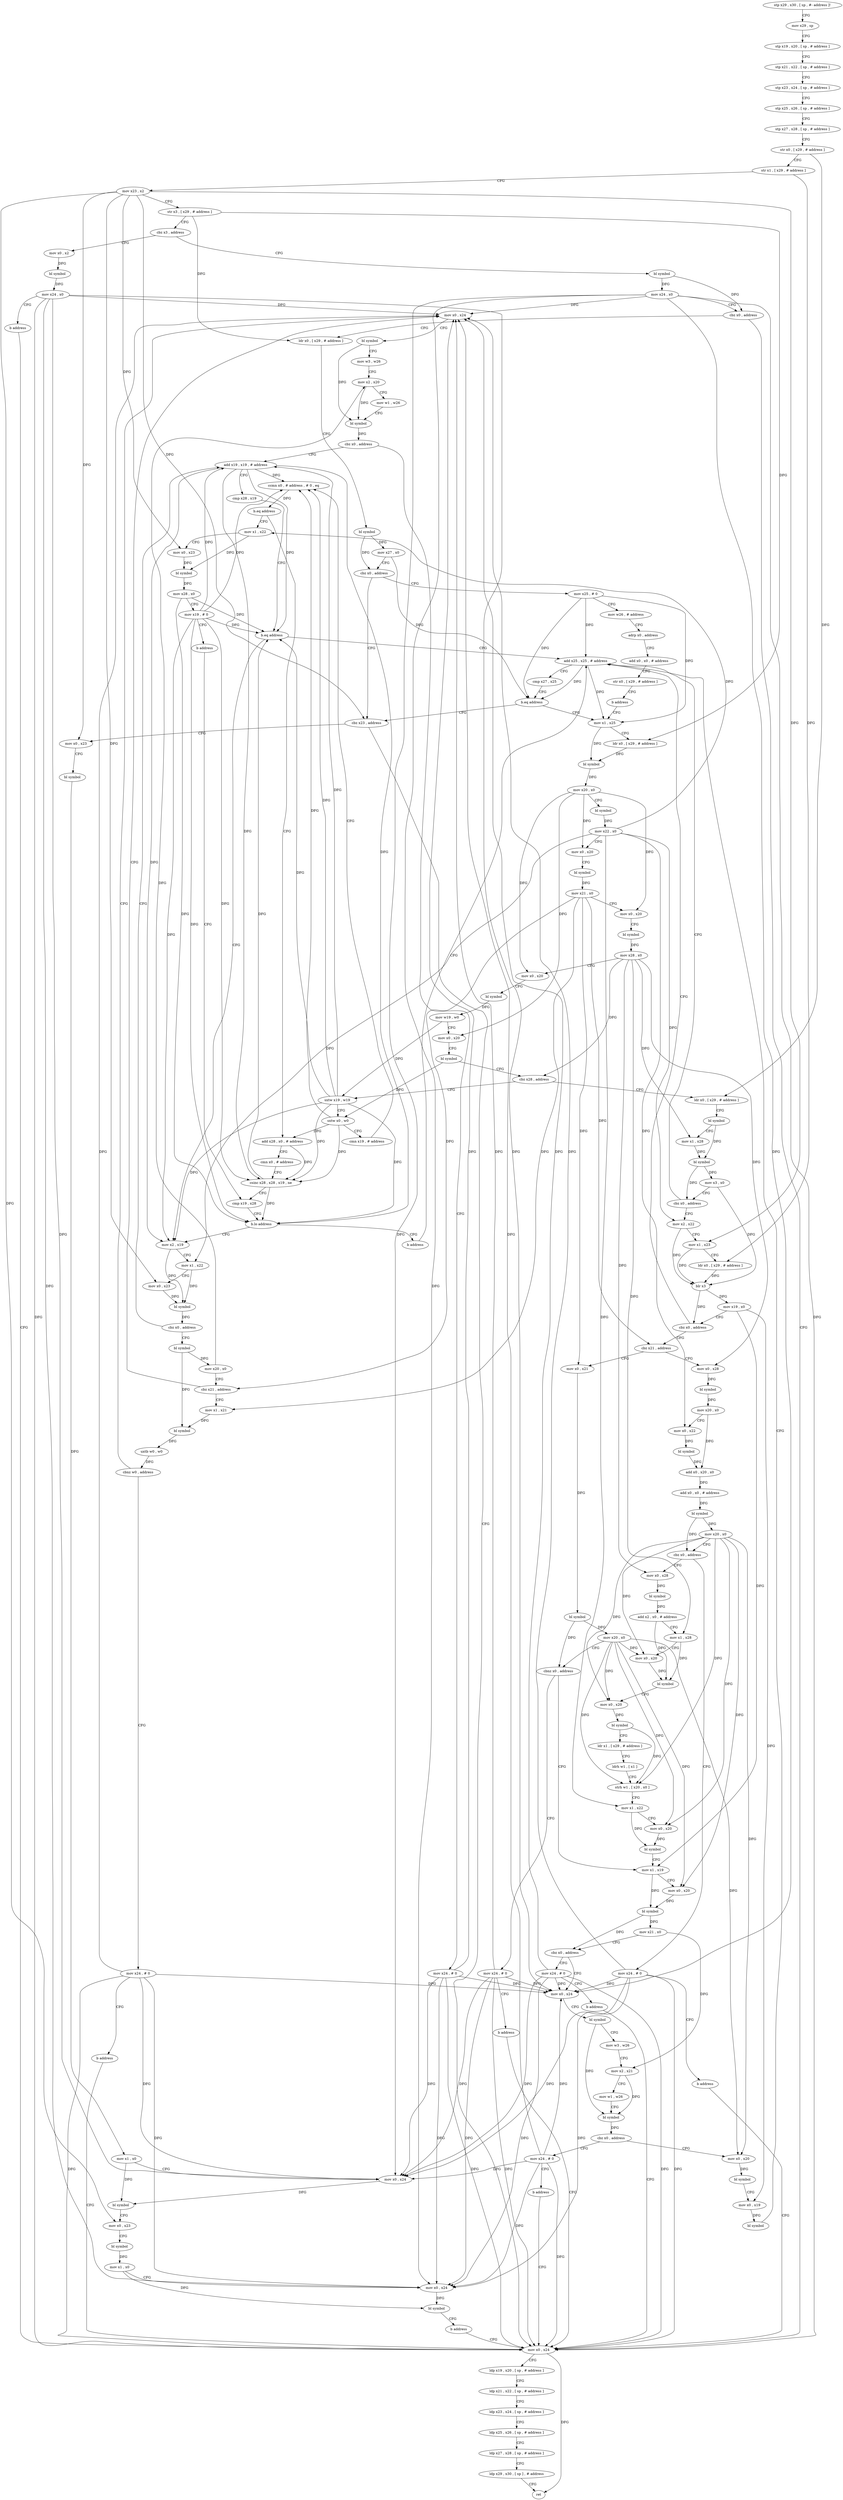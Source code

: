 digraph "func" {
"100100" [label = "stp x29 , x30 , [ sp , #- address ]!" ]
"100104" [label = "mov x29 , sp" ]
"100108" [label = "stp x19 , x20 , [ sp , # address ]" ]
"100112" [label = "stp x21 , x22 , [ sp , # address ]" ]
"100116" [label = "stp x23 , x24 , [ sp , # address ]" ]
"100120" [label = "stp x25 , x26 , [ sp , # address ]" ]
"100124" [label = "stp x27 , x28 , [ sp , # address ]" ]
"100128" [label = "str x0 , [ x29 , # address ]" ]
"100132" [label = "str x1 , [ x29 , # address ]" ]
"100136" [label = "mov x23 , x2" ]
"100140" [label = "str x3 , [ x29 , # address ]" ]
"100144" [label = "cbz x3 , address" ]
"100200" [label = "mov x0 , x2" ]
"100148" [label = "bl symbol" ]
"100204" [label = "bl symbol" ]
"100208" [label = "mov x24 , x0" ]
"100212" [label = "b address" ]
"100776" [label = "mov x0 , x24" ]
"100152" [label = "mov x24 , x0" ]
"100156" [label = "cbz x0 , address" ]
"100160" [label = "ldr x0 , [ x29 , # address ]" ]
"100780" [label = "ldp x19 , x20 , [ sp , # address ]" ]
"100784" [label = "ldp x21 , x22 , [ sp , # address ]" ]
"100788" [label = "ldp x23 , x24 , [ sp , # address ]" ]
"100792" [label = "ldp x25 , x26 , [ sp , # address ]" ]
"100796" [label = "ldp x27 , x28 , [ sp , # address ]" ]
"100800" [label = "ldp x29 , x30 , [ sp ] , # address" ]
"100804" [label = "ret" ]
"100164" [label = "bl symbol" ]
"100168" [label = "mov x27 , x0" ]
"100172" [label = "cbz x0 , address" ]
"100700" [label = "cbz x23 , address" ]
"100176" [label = "mov x25 , # 0" ]
"100704" [label = "mov x0 , x23" ]
"100180" [label = "mov w26 , # address" ]
"100184" [label = "adrp x0 , address" ]
"100188" [label = "add x0 , x0 , # address" ]
"100192" [label = "str x0 , [ x29 , # address ]" ]
"100196" [label = "b address" ]
"100388" [label = "mov x1 , x25" ]
"100708" [label = "bl symbol" ]
"100712" [label = "mov x1 , x0" ]
"100716" [label = "mov x0 , x24" ]
"100720" [label = "bl symbol" ]
"100724" [label = "mov x0 , x23" ]
"100728" [label = "bl symbol" ]
"100732" [label = "mov x1 , x0" ]
"100736" [label = "mov x0 , x24" ]
"100740" [label = "bl symbol" ]
"100744" [label = "b address" ]
"100392" [label = "ldr x0 , [ x29 , # address ]" ]
"100396" [label = "bl symbol" ]
"100400" [label = "mov x20 , x0" ]
"100404" [label = "bl symbol" ]
"100408" [label = "mov x22 , x0" ]
"100412" [label = "mov x0 , x20" ]
"100416" [label = "bl symbol" ]
"100420" [label = "mov x21 , x0" ]
"100424" [label = "mov x0 , x20" ]
"100428" [label = "bl symbol" ]
"100432" [label = "mov x28 , x0" ]
"100436" [label = "mov x0 , x20" ]
"100440" [label = "bl symbol" ]
"100444" [label = "mov w19 , w0" ]
"100448" [label = "mov x0 , x20" ]
"100452" [label = "bl symbol" ]
"100456" [label = "cbz x28 , address" ]
"100536" [label = "sxtw x19 , w19" ]
"100460" [label = "ldr x0 , [ x29 , # address ]" ]
"100540" [label = "sxtw x0 , w0" ]
"100544" [label = "cmn x19 , # address" ]
"100548" [label = "ccmn x0 , # address , # 0 , eq" ]
"100552" [label = "b.eq address" ]
"100580" [label = "mov x1 , x22" ]
"100556" [label = "add x28 , x0 , # address" ]
"100464" [label = "bl symbol" ]
"100468" [label = "mov x1 , x28" ]
"100472" [label = "bl symbol" ]
"100476" [label = "mov x3 , x0" ]
"100480" [label = "cbz x0 , address" ]
"100376" [label = "add x25 , x25 , # address" ]
"100484" [label = "mov x2 , x22" ]
"100584" [label = "mov x0 , x23" ]
"100588" [label = "bl symbol" ]
"100592" [label = "mov x28 , x0" ]
"100596" [label = "mov x19 , # 0" ]
"100600" [label = "b address" ]
"100568" [label = "cmp x19 , x28" ]
"100560" [label = "cmn x0 , # address" ]
"100564" [label = "csinc x28 , x28 , x19 , ne" ]
"100380" [label = "cmp x27 , x25" ]
"100384" [label = "b.eq address" ]
"100488" [label = "mov x1 , x23" ]
"100492" [label = "ldr x0 , [ x29 , # address ]" ]
"100496" [label = "blr x3" ]
"100500" [label = "mov x19 , x0" ]
"100504" [label = "cbz x0 , address" ]
"100508" [label = "cbz x21 , address" ]
"100572" [label = "b.lo address" ]
"100644" [label = "mov x2 , x19" ]
"100576" [label = "b address" ]
"100648" [label = "mov x1 , x22" ]
"100652" [label = "mov x0 , x23" ]
"100656" [label = "bl symbol" ]
"100660" [label = "cbz x0 , address" ]
"100632" [label = "add x19 , x19 , # address" ]
"100664" [label = "bl symbol" ]
"100216" [label = "mov x0 , x28" ]
"100512" [label = "mov x0 , x21" ]
"100636" [label = "cmp x28 , x19" ]
"100640" [label = "b.eq address" ]
"100668" [label = "mov x20 , x0" ]
"100672" [label = "cbz x21 , address" ]
"100604" [label = "mov x0 , x24" ]
"100676" [label = "mov x1 , x21" ]
"100220" [label = "bl symbol" ]
"100224" [label = "mov x20 , x0" ]
"100228" [label = "mov x0 , x22" ]
"100232" [label = "bl symbol" ]
"100236" [label = "add x0 , x20 , x0" ]
"100240" [label = "add x0 , x0 , # address" ]
"100244" [label = "bl symbol" ]
"100248" [label = "mov x20 , x0" ]
"100252" [label = "cbz x0 , address" ]
"100748" [label = "mov x24 , # 0" ]
"100256" [label = "mov x0 , x28" ]
"100516" [label = "bl symbol" ]
"100520" [label = "mov x20 , x0" ]
"100524" [label = "cbnz x0 , address" ]
"100312" [label = "mov x1 , x19" ]
"100528" [label = "mov x24 , # 0" ]
"100608" [label = "bl symbol" ]
"100612" [label = "mov w3 , w26" ]
"100616" [label = "mov x2 , x20" ]
"100620" [label = "mov w1 , w26" ]
"100624" [label = "bl symbol" ]
"100628" [label = "cbz x0 , address" ]
"100772" [label = "mov x24 , # 0" ]
"100680" [label = "bl symbol" ]
"100684" [label = "uxtb w0 , w0" ]
"100688" [label = "cbnz w0 , address" ]
"100692" [label = "mov x24 , # 0" ]
"100752" [label = "b address" ]
"100260" [label = "bl symbol" ]
"100264" [label = "add x2 , x0 , # address" ]
"100268" [label = "mov x1 , x28" ]
"100272" [label = "mov x0 , x20" ]
"100276" [label = "bl symbol" ]
"100280" [label = "mov x0 , x20" ]
"100284" [label = "bl symbol" ]
"100288" [label = "ldr x1 , [ x29 , # address ]" ]
"100292" [label = "ldrh w1 , [ x1 ]" ]
"100296" [label = "strh w1 , [ x20 , x0 ]" ]
"100300" [label = "mov x1 , x22" ]
"100304" [label = "mov x0 , x20" ]
"100308" [label = "bl symbol" ]
"100316" [label = "mov x0 , x20" ]
"100320" [label = "bl symbol" ]
"100324" [label = "mov x21 , x0" ]
"100328" [label = "cbz x0 , address" ]
"100756" [label = "mov x24 , # 0" ]
"100332" [label = "mov x0 , x24" ]
"100532" [label = "b address" ]
"100696" [label = "b address" ]
"100760" [label = "b address" ]
"100336" [label = "bl symbol" ]
"100340" [label = "mov w3 , w26" ]
"100344" [label = "mov x2 , x21" ]
"100348" [label = "mov w1 , w26" ]
"100352" [label = "bl symbol" ]
"100356" [label = "cbz x0 , address" ]
"100764" [label = "mov x24 , # 0" ]
"100360" [label = "mov x0 , x20" ]
"100768" [label = "b address" ]
"100364" [label = "bl symbol" ]
"100368" [label = "mov x0 , x19" ]
"100372" [label = "bl symbol" ]
"100100" -> "100104" [ label = "CFG" ]
"100104" -> "100108" [ label = "CFG" ]
"100108" -> "100112" [ label = "CFG" ]
"100112" -> "100116" [ label = "CFG" ]
"100116" -> "100120" [ label = "CFG" ]
"100120" -> "100124" [ label = "CFG" ]
"100124" -> "100128" [ label = "CFG" ]
"100128" -> "100132" [ label = "CFG" ]
"100128" -> "100460" [ label = "DFG" ]
"100132" -> "100136" [ label = "CFG" ]
"100132" -> "100492" [ label = "DFG" ]
"100136" -> "100140" [ label = "CFG" ]
"100136" -> "100700" [ label = "DFG" ]
"100136" -> "100704" [ label = "DFG" ]
"100136" -> "100724" [ label = "DFG" ]
"100136" -> "100488" [ label = "DFG" ]
"100136" -> "100584" [ label = "DFG" ]
"100136" -> "100652" [ label = "DFG" ]
"100140" -> "100144" [ label = "CFG" ]
"100140" -> "100160" [ label = "DFG" ]
"100140" -> "100392" [ label = "DFG" ]
"100144" -> "100200" [ label = "CFG" ]
"100144" -> "100148" [ label = "CFG" ]
"100200" -> "100204" [ label = "DFG" ]
"100148" -> "100152" [ label = "DFG" ]
"100148" -> "100156" [ label = "DFG" ]
"100204" -> "100208" [ label = "DFG" ]
"100208" -> "100212" [ label = "CFG" ]
"100208" -> "100776" [ label = "DFG" ]
"100208" -> "100716" [ label = "DFG" ]
"100208" -> "100736" [ label = "DFG" ]
"100208" -> "100332" [ label = "DFG" ]
"100208" -> "100604" [ label = "DFG" ]
"100212" -> "100776" [ label = "CFG" ]
"100776" -> "100780" [ label = "CFG" ]
"100776" -> "100804" [ label = "DFG" ]
"100152" -> "100156" [ label = "CFG" ]
"100152" -> "100776" [ label = "DFG" ]
"100152" -> "100716" [ label = "DFG" ]
"100152" -> "100736" [ label = "DFG" ]
"100152" -> "100332" [ label = "DFG" ]
"100152" -> "100604" [ label = "DFG" ]
"100156" -> "100776" [ label = "CFG" ]
"100156" -> "100160" [ label = "CFG" ]
"100160" -> "100164" [ label = "CFG" ]
"100780" -> "100784" [ label = "CFG" ]
"100784" -> "100788" [ label = "CFG" ]
"100788" -> "100792" [ label = "CFG" ]
"100792" -> "100796" [ label = "CFG" ]
"100796" -> "100800" [ label = "CFG" ]
"100800" -> "100804" [ label = "CFG" ]
"100164" -> "100168" [ label = "DFG" ]
"100164" -> "100172" [ label = "DFG" ]
"100168" -> "100172" [ label = "CFG" ]
"100168" -> "100384" [ label = "DFG" ]
"100172" -> "100700" [ label = "CFG" ]
"100172" -> "100176" [ label = "CFG" ]
"100700" -> "100776" [ label = "CFG" ]
"100700" -> "100704" [ label = "CFG" ]
"100176" -> "100180" [ label = "CFG" ]
"100176" -> "100388" [ label = "DFG" ]
"100176" -> "100376" [ label = "DFG" ]
"100176" -> "100384" [ label = "DFG" ]
"100704" -> "100708" [ label = "CFG" ]
"100180" -> "100184" [ label = "CFG" ]
"100184" -> "100188" [ label = "CFG" ]
"100188" -> "100192" [ label = "CFG" ]
"100192" -> "100196" [ label = "CFG" ]
"100196" -> "100388" [ label = "CFG" ]
"100388" -> "100392" [ label = "CFG" ]
"100388" -> "100396" [ label = "DFG" ]
"100708" -> "100712" [ label = "DFG" ]
"100712" -> "100716" [ label = "CFG" ]
"100712" -> "100720" [ label = "DFG" ]
"100716" -> "100720" [ label = "DFG" ]
"100720" -> "100724" [ label = "CFG" ]
"100724" -> "100728" [ label = "CFG" ]
"100728" -> "100732" [ label = "DFG" ]
"100732" -> "100736" [ label = "CFG" ]
"100732" -> "100740" [ label = "DFG" ]
"100736" -> "100740" [ label = "DFG" ]
"100740" -> "100744" [ label = "CFG" ]
"100744" -> "100776" [ label = "CFG" ]
"100392" -> "100396" [ label = "DFG" ]
"100396" -> "100400" [ label = "DFG" ]
"100400" -> "100404" [ label = "CFG" ]
"100400" -> "100412" [ label = "DFG" ]
"100400" -> "100424" [ label = "DFG" ]
"100400" -> "100436" [ label = "DFG" ]
"100400" -> "100448" [ label = "DFG" ]
"100404" -> "100408" [ label = "DFG" ]
"100408" -> "100412" [ label = "CFG" ]
"100408" -> "100484" [ label = "DFG" ]
"100408" -> "100580" [ label = "DFG" ]
"100408" -> "100228" [ label = "DFG" ]
"100408" -> "100300" [ label = "DFG" ]
"100408" -> "100648" [ label = "DFG" ]
"100412" -> "100416" [ label = "CFG" ]
"100416" -> "100420" [ label = "DFG" ]
"100420" -> "100424" [ label = "CFG" ]
"100420" -> "100508" [ label = "DFG" ]
"100420" -> "100512" [ label = "DFG" ]
"100420" -> "100672" [ label = "DFG" ]
"100420" -> "100676" [ label = "DFG" ]
"100424" -> "100428" [ label = "CFG" ]
"100428" -> "100432" [ label = "DFG" ]
"100432" -> "100436" [ label = "CFG" ]
"100432" -> "100456" [ label = "DFG" ]
"100432" -> "100468" [ label = "DFG" ]
"100432" -> "100216" [ label = "DFG" ]
"100432" -> "100256" [ label = "DFG" ]
"100432" -> "100268" [ label = "DFG" ]
"100436" -> "100440" [ label = "CFG" ]
"100440" -> "100444" [ label = "DFG" ]
"100444" -> "100448" [ label = "CFG" ]
"100444" -> "100536" [ label = "DFG" ]
"100448" -> "100452" [ label = "CFG" ]
"100452" -> "100456" [ label = "CFG" ]
"100452" -> "100540" [ label = "DFG" ]
"100456" -> "100536" [ label = "CFG" ]
"100456" -> "100460" [ label = "CFG" ]
"100536" -> "100540" [ label = "CFG" ]
"100536" -> "100548" [ label = "DFG" ]
"100536" -> "100572" [ label = "DFG" ]
"100536" -> "100564" [ label = "DFG" ]
"100536" -> "100644" [ label = "DFG" ]
"100536" -> "100632" [ label = "DFG" ]
"100536" -> "100640" [ label = "DFG" ]
"100460" -> "100464" [ label = "CFG" ]
"100540" -> "100544" [ label = "CFG" ]
"100540" -> "100548" [ label = "DFG" ]
"100540" -> "100556" [ label = "DFG" ]
"100540" -> "100564" [ label = "DFG" ]
"100544" -> "100548" [ label = "CFG" ]
"100548" -> "100552" [ label = "DFG" ]
"100552" -> "100580" [ label = "CFG" ]
"100552" -> "100556" [ label = "CFG" ]
"100580" -> "100584" [ label = "CFG" ]
"100580" -> "100588" [ label = "DFG" ]
"100556" -> "100560" [ label = "CFG" ]
"100556" -> "100564" [ label = "DFG" ]
"100464" -> "100468" [ label = "CFG" ]
"100464" -> "100472" [ label = "DFG" ]
"100468" -> "100472" [ label = "DFG" ]
"100472" -> "100476" [ label = "DFG" ]
"100472" -> "100480" [ label = "DFG" ]
"100476" -> "100480" [ label = "CFG" ]
"100476" -> "100496" [ label = "DFG" ]
"100480" -> "100376" [ label = "CFG" ]
"100480" -> "100484" [ label = "CFG" ]
"100376" -> "100380" [ label = "CFG" ]
"100376" -> "100388" [ label = "DFG" ]
"100376" -> "100384" [ label = "DFG" ]
"100484" -> "100488" [ label = "CFG" ]
"100484" -> "100496" [ label = "DFG" ]
"100584" -> "100588" [ label = "DFG" ]
"100588" -> "100592" [ label = "DFG" ]
"100592" -> "100596" [ label = "CFG" ]
"100592" -> "100572" [ label = "DFG" ]
"100592" -> "100640" [ label = "DFG" ]
"100596" -> "100600" [ label = "CFG" ]
"100596" -> "100548" [ label = "DFG" ]
"100596" -> "100572" [ label = "DFG" ]
"100596" -> "100564" [ label = "DFG" ]
"100596" -> "100644" [ label = "DFG" ]
"100596" -> "100632" [ label = "DFG" ]
"100596" -> "100640" [ label = "DFG" ]
"100600" -> "100568" [ label = "CFG" ]
"100568" -> "100572" [ label = "CFG" ]
"100560" -> "100564" [ label = "CFG" ]
"100564" -> "100568" [ label = "CFG" ]
"100564" -> "100572" [ label = "DFG" ]
"100564" -> "100640" [ label = "DFG" ]
"100380" -> "100384" [ label = "CFG" ]
"100384" -> "100700" [ label = "CFG" ]
"100384" -> "100388" [ label = "CFG" ]
"100488" -> "100492" [ label = "CFG" ]
"100488" -> "100496" [ label = "DFG" ]
"100492" -> "100496" [ label = "DFG" ]
"100496" -> "100500" [ label = "DFG" ]
"100496" -> "100504" [ label = "DFG" ]
"100500" -> "100504" [ label = "CFG" ]
"100500" -> "100312" [ label = "DFG" ]
"100500" -> "100368" [ label = "DFG" ]
"100504" -> "100376" [ label = "CFG" ]
"100504" -> "100508" [ label = "CFG" ]
"100508" -> "100216" [ label = "CFG" ]
"100508" -> "100512" [ label = "CFG" ]
"100572" -> "100644" [ label = "CFG" ]
"100572" -> "100576" [ label = "CFG" ]
"100644" -> "100648" [ label = "CFG" ]
"100644" -> "100656" [ label = "DFG" ]
"100576" -> "100376" [ label = "CFG" ]
"100648" -> "100652" [ label = "CFG" ]
"100648" -> "100656" [ label = "DFG" ]
"100652" -> "100656" [ label = "DFG" ]
"100656" -> "100660" [ label = "DFG" ]
"100660" -> "100632" [ label = "CFG" ]
"100660" -> "100664" [ label = "CFG" ]
"100632" -> "100636" [ label = "CFG" ]
"100632" -> "100548" [ label = "DFG" ]
"100632" -> "100564" [ label = "DFG" ]
"100632" -> "100644" [ label = "DFG" ]
"100632" -> "100572" [ label = "DFG" ]
"100632" -> "100640" [ label = "DFG" ]
"100664" -> "100668" [ label = "DFG" ]
"100664" -> "100680" [ label = "DFG" ]
"100216" -> "100220" [ label = "DFG" ]
"100512" -> "100516" [ label = "DFG" ]
"100636" -> "100640" [ label = "CFG" ]
"100640" -> "100376" [ label = "CFG" ]
"100640" -> "100644" [ label = "CFG" ]
"100668" -> "100672" [ label = "CFG" ]
"100668" -> "100616" [ label = "DFG" ]
"100672" -> "100604" [ label = "CFG" ]
"100672" -> "100676" [ label = "CFG" ]
"100604" -> "100608" [ label = "CFG" ]
"100676" -> "100680" [ label = "DFG" ]
"100220" -> "100224" [ label = "DFG" ]
"100224" -> "100228" [ label = "CFG" ]
"100224" -> "100236" [ label = "DFG" ]
"100228" -> "100232" [ label = "DFG" ]
"100232" -> "100236" [ label = "DFG" ]
"100236" -> "100240" [ label = "DFG" ]
"100240" -> "100244" [ label = "DFG" ]
"100244" -> "100248" [ label = "DFG" ]
"100244" -> "100252" [ label = "DFG" ]
"100248" -> "100252" [ label = "CFG" ]
"100248" -> "100272" [ label = "DFG" ]
"100248" -> "100280" [ label = "DFG" ]
"100248" -> "100296" [ label = "DFG" ]
"100248" -> "100304" [ label = "DFG" ]
"100248" -> "100316" [ label = "DFG" ]
"100248" -> "100360" [ label = "DFG" ]
"100252" -> "100748" [ label = "CFG" ]
"100252" -> "100256" [ label = "CFG" ]
"100748" -> "100752" [ label = "CFG" ]
"100748" -> "100776" [ label = "DFG" ]
"100748" -> "100716" [ label = "DFG" ]
"100748" -> "100736" [ label = "DFG" ]
"100748" -> "100332" [ label = "DFG" ]
"100748" -> "100604" [ label = "DFG" ]
"100256" -> "100260" [ label = "DFG" ]
"100516" -> "100520" [ label = "DFG" ]
"100516" -> "100524" [ label = "DFG" ]
"100520" -> "100524" [ label = "CFG" ]
"100520" -> "100272" [ label = "DFG" ]
"100520" -> "100280" [ label = "DFG" ]
"100520" -> "100296" [ label = "DFG" ]
"100520" -> "100304" [ label = "DFG" ]
"100520" -> "100316" [ label = "DFG" ]
"100520" -> "100360" [ label = "DFG" ]
"100524" -> "100312" [ label = "CFG" ]
"100524" -> "100528" [ label = "CFG" ]
"100312" -> "100316" [ label = "CFG" ]
"100312" -> "100320" [ label = "DFG" ]
"100528" -> "100532" [ label = "CFG" ]
"100528" -> "100776" [ label = "DFG" ]
"100528" -> "100716" [ label = "DFG" ]
"100528" -> "100736" [ label = "DFG" ]
"100528" -> "100332" [ label = "DFG" ]
"100528" -> "100604" [ label = "DFG" ]
"100608" -> "100612" [ label = "CFG" ]
"100608" -> "100624" [ label = "DFG" ]
"100612" -> "100616" [ label = "CFG" ]
"100616" -> "100620" [ label = "CFG" ]
"100616" -> "100624" [ label = "DFG" ]
"100620" -> "100624" [ label = "CFG" ]
"100624" -> "100628" [ label = "DFG" ]
"100628" -> "100772" [ label = "CFG" ]
"100628" -> "100632" [ label = "CFG" ]
"100772" -> "100776" [ label = "DFG" ]
"100772" -> "100716" [ label = "DFG" ]
"100772" -> "100736" [ label = "DFG" ]
"100772" -> "100332" [ label = "DFG" ]
"100772" -> "100604" [ label = "DFG" ]
"100680" -> "100684" [ label = "DFG" ]
"100684" -> "100688" [ label = "DFG" ]
"100688" -> "100604" [ label = "CFG" ]
"100688" -> "100692" [ label = "CFG" ]
"100692" -> "100696" [ label = "CFG" ]
"100692" -> "100776" [ label = "DFG" ]
"100692" -> "100716" [ label = "DFG" ]
"100692" -> "100736" [ label = "DFG" ]
"100692" -> "100332" [ label = "DFG" ]
"100692" -> "100604" [ label = "DFG" ]
"100752" -> "100776" [ label = "CFG" ]
"100260" -> "100264" [ label = "DFG" ]
"100264" -> "100268" [ label = "CFG" ]
"100264" -> "100276" [ label = "DFG" ]
"100268" -> "100272" [ label = "CFG" ]
"100268" -> "100276" [ label = "DFG" ]
"100272" -> "100276" [ label = "DFG" ]
"100276" -> "100280" [ label = "CFG" ]
"100280" -> "100284" [ label = "DFG" ]
"100284" -> "100288" [ label = "CFG" ]
"100284" -> "100296" [ label = "DFG" ]
"100288" -> "100292" [ label = "CFG" ]
"100292" -> "100296" [ label = "CFG" ]
"100296" -> "100300" [ label = "CFG" ]
"100300" -> "100304" [ label = "CFG" ]
"100300" -> "100308" [ label = "DFG" ]
"100304" -> "100308" [ label = "DFG" ]
"100308" -> "100312" [ label = "CFG" ]
"100316" -> "100320" [ label = "DFG" ]
"100320" -> "100324" [ label = "DFG" ]
"100320" -> "100328" [ label = "DFG" ]
"100324" -> "100328" [ label = "CFG" ]
"100324" -> "100344" [ label = "DFG" ]
"100328" -> "100756" [ label = "CFG" ]
"100328" -> "100332" [ label = "CFG" ]
"100756" -> "100760" [ label = "CFG" ]
"100756" -> "100776" [ label = "DFG" ]
"100756" -> "100716" [ label = "DFG" ]
"100756" -> "100736" [ label = "DFG" ]
"100756" -> "100332" [ label = "DFG" ]
"100756" -> "100604" [ label = "DFG" ]
"100332" -> "100336" [ label = "CFG" ]
"100532" -> "100776" [ label = "CFG" ]
"100696" -> "100776" [ label = "CFG" ]
"100760" -> "100776" [ label = "CFG" ]
"100336" -> "100340" [ label = "CFG" ]
"100336" -> "100352" [ label = "DFG" ]
"100340" -> "100344" [ label = "CFG" ]
"100344" -> "100348" [ label = "CFG" ]
"100344" -> "100352" [ label = "DFG" ]
"100348" -> "100352" [ label = "CFG" ]
"100352" -> "100356" [ label = "DFG" ]
"100356" -> "100764" [ label = "CFG" ]
"100356" -> "100360" [ label = "CFG" ]
"100764" -> "100768" [ label = "CFG" ]
"100764" -> "100776" [ label = "DFG" ]
"100764" -> "100716" [ label = "DFG" ]
"100764" -> "100736" [ label = "DFG" ]
"100764" -> "100332" [ label = "DFG" ]
"100764" -> "100604" [ label = "DFG" ]
"100360" -> "100364" [ label = "DFG" ]
"100768" -> "100776" [ label = "CFG" ]
"100364" -> "100368" [ label = "CFG" ]
"100368" -> "100372" [ label = "DFG" ]
"100372" -> "100376" [ label = "CFG" ]
}
